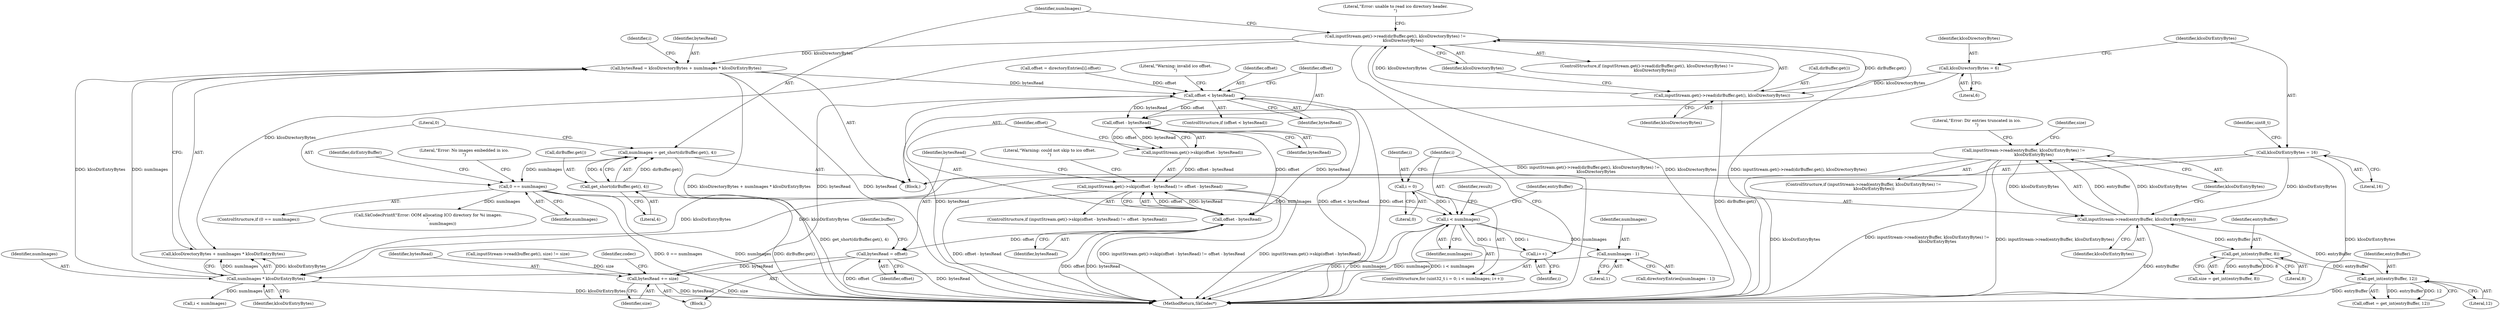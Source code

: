 digraph "0_Android_77c955200ddd1761d6ed7a6c1578349fedbb55e4@integer" {
"1000240" [label="(Call,bytesRead = kIcoDirectoryBytes + numImages * kIcoDirEntryBytes)"];
"1000117" [label="(Call,inputStream.get()->read(dirBuffer.get(), kIcoDirectoryBytes) !=\n            kIcoDirectoryBytes)"];
"1000118" [label="(Call,inputStream.get()->read(dirBuffer.get(), kIcoDirectoryBytes))"];
"1000106" [label="(Call,kIcoDirectoryBytes = 6)"];
"1000244" [label="(Call,numImages * kIcoDirEntryBytes)"];
"1000235" [label="(Call,numImages - 1)"];
"1000176" [label="(Call,i < numImages)"];
"1000179" [label="(Call,i++)"];
"1000173" [label="(Call,i = 0)"];
"1000138" [label="(Call,0 == numImages)"];
"1000132" [label="(Call,numImages = get_short(dirBuffer.get(), 4))"];
"1000134" [label="(Call,get_short(dirBuffer.get(), 4))"];
"1000184" [label="(Call,inputStream->read(entryBuffer, kIcoDirEntryBytes) !=\n                kIcoDirEntryBytes)"];
"1000185" [label="(Call,inputStream->read(entryBuffer, kIcoDirEntryBytes))"];
"1000207" [label="(Call,get_int(entryBuffer, 12))"];
"1000201" [label="(Call,get_int(entryBuffer, 8))"];
"1000110" [label="(Call,kIcoDirEntryBytes = 16)"];
"1000275" [label="(Call,offset < bytesRead)"];
"1000285" [label="(Call,offset - bytesRead)"];
"1000284" [label="(Call,inputStream.get()->skip(offset - bytesRead))"];
"1000283" [label="(Call,inputStream.get()->skip(offset - bytesRead) != offset - bytesRead)"];
"1000288" [label="(Call,offset - bytesRead)"];
"1000295" [label="(Call,bytesRead = offset)"];
"1000322" [label="(Call,bytesRead += size)"];
"1000188" [label="(Identifier,kIcoDirEntryBytes)"];
"1000240" [label="(Call,bytesRead = kIcoDirectoryBytes + numImages * kIcoDirEntryBytes)"];
"1000116" [label="(ControlStructure,if (inputStream.get()->read(dirBuffer.get(), kIcoDirectoryBytes) !=\n            kIcoDirectoryBytes))"];
"1000183" [label="(ControlStructure,if (inputStream->read(entryBuffer, kIcoDirEntryBytes) !=\n                kIcoDirEntryBytes))"];
"1000205" [label="(Call,offset = get_int(entryBuffer, 12))"];
"1000199" [label="(Call,size = get_int(entryBuffer, 8))"];
"1000285" [label="(Call,offset - bytesRead)"];
"1000186" [label="(Identifier,entryBuffer)"];
"1000235" [label="(Call,numImages - 1)"];
"1000257" [label="(Block,)"];
"1000327" [label="(Identifier,codec)"];
"1000110" [label="(Call,kIcoDirEntryBytes = 16)"];
"1000208" [label="(Identifier,entryBuffer)"];
"1000133" [label="(Identifier,numImages)"];
"1000119" [label="(Call,dirBuffer.get())"];
"1000134" [label="(Call,get_short(dirBuffer.get(), 4))"];
"1000202" [label="(Identifier,entryBuffer)"];
"1000140" [label="(Identifier,numImages)"];
"1000287" [label="(Identifier,bytesRead)"];
"1000290" [label="(Identifier,bytesRead)"];
"1000143" [label="(Literal,\"Error: No images embedded in ico.\n\")"];
"1000250" [label="(Identifier,i)"];
"1000280" [label="(Literal,\"Warning: invalid ico offset.\n\")"];
"1000132" [label="(Call,numImages = get_short(dirBuffer.get(), 4))"];
"1000293" [label="(Literal,\"Warning: could not skip to ico offset.\n\")"];
"1000180" [label="(Identifier,i)"];
"1000282" [label="(ControlStructure,if (inputStream.get()->skip(offset - bytesRead) != offset - bytesRead))"];
"1000241" [label="(Identifier,bytesRead)"];
"1000323" [label="(Identifier,bytesRead)"];
"1000121" [label="(Identifier,kIcoDirectoryBytes)"];
"1000286" [label="(Identifier,offset)"];
"1000200" [label="(Identifier,size)"];
"1000246" [label="(Identifier,kIcoDirEntryBytes)"];
"1000324" [label="(Identifier,size)"];
"1000289" [label="(Identifier,offset)"];
"1000322" [label="(Call,bytesRead += size)"];
"1000185" [label="(Call,inputStream->read(entryBuffer, kIcoDirEntryBytes))"];
"1000117" [label="(Call,inputStream.get()->read(dirBuffer.get(), kIcoDirectoryBytes) !=\n            kIcoDirectoryBytes)"];
"1000274" [label="(ControlStructure,if (offset < bytesRead))"];
"1000137" [label="(ControlStructure,if (0 == numImages))"];
"1000276" [label="(Identifier,offset)"];
"1000111" [label="(Identifier,kIcoDirEntryBytes)"];
"1000135" [label="(Call,dirBuffer.get())"];
"1000108" [label="(Literal,6)"];
"1000171" [label="(ControlStructure,for (uint32_t i = 0; i < numImages; i++))"];
"1000288" [label="(Call,offset - bytesRead)"];
"1000177" [label="(Identifier,i)"];
"1000284" [label="(Call,inputStream.get()->skip(offset - bytesRead))"];
"1000242" [label="(Call,kIcoDirectoryBytes + numImages * kIcoDirEntryBytes)"];
"1000244" [label="(Call,numImages * kIcoDirEntryBytes)"];
"1000233" [label="(Call,directoryEntries[numImages - 1])"];
"1000112" [label="(Literal,16)"];
"1000301" [label="(Identifier,buffer)"];
"1000174" [label="(Identifier,i)"];
"1000178" [label="(Identifier,numImages)"];
"1000124" [label="(Literal,\"Error: unable to read ico directory header.\n\")"];
"1000138" [label="(Call,0 == numImages)"];
"1000295" [label="(Call,bytesRead = offset)"];
"1000226" [label="(Identifier,result)"];
"1000115" [label="(Identifier,uint8_t)"];
"1000176" [label="(Call,i < numImages)"];
"1000283" [label="(Call,inputStream.get()->skip(offset - bytesRead) != offset - bytesRead)"];
"1000203" [label="(Literal,8)"];
"1000236" [label="(Identifier,numImages)"];
"1000120" [label="(Identifier,kIcoDirectoryBytes)"];
"1000139" [label="(Literal,0)"];
"1000201" [label="(Call,get_int(entryBuffer, 8))"];
"1000296" [label="(Identifier,bytesRead)"];
"1000307" [label="(Call,inputStream->read(buffer.get(), size) != size)"];
"1000245" [label="(Identifier,numImages)"];
"1000103" [label="(Block,)"];
"1000209" [label="(Literal,12)"];
"1000414" [label="(MethodReturn,SkCodec*)"];
"1000107" [label="(Identifier,kIcoDirectoryBytes)"];
"1000136" [label="(Literal,4)"];
"1000252" [label="(Call,i < numImages)"];
"1000187" [label="(Identifier,kIcoDirEntryBytes)"];
"1000184" [label="(Call,inputStream->read(entryBuffer, kIcoDirEntryBytes) !=\n                kIcoDirEntryBytes)"];
"1000207" [label="(Call,get_int(entryBuffer, 12))"];
"1000237" [label="(Literal,1)"];
"1000118" [label="(Call,inputStream.get()->read(dirBuffer.get(), kIcoDirectoryBytes))"];
"1000275" [label="(Call,offset < bytesRead)"];
"1000173" [label="(Call,i = 0)"];
"1000259" [label="(Call,offset = directoryEntries[i].offset)"];
"1000106" [label="(Call,kIcoDirectoryBytes = 6)"];
"1000156" [label="(Call,SkCodecPrintf(\"Error: OOM allocating ICO directory for %i images.\n\",\n                       numImages))"];
"1000191" [label="(Literal,\"Error: Dir entries truncated in ico.\n\")"];
"1000179" [label="(Call,i++)"];
"1000297" [label="(Identifier,offset)"];
"1000175" [label="(Literal,0)"];
"1000154" [label="(Identifier,dirEntryBuffer)"];
"1000277" [label="(Identifier,bytesRead)"];
"1000240" -> "1000103"  [label="AST: "];
"1000240" -> "1000242"  [label="CFG: "];
"1000241" -> "1000240"  [label="AST: "];
"1000242" -> "1000240"  [label="AST: "];
"1000250" -> "1000240"  [label="CFG: "];
"1000240" -> "1000414"  [label="DDG: kIcoDirectoryBytes + numImages * kIcoDirEntryBytes"];
"1000240" -> "1000414"  [label="DDG: bytesRead"];
"1000117" -> "1000240"  [label="DDG: kIcoDirectoryBytes"];
"1000244" -> "1000240"  [label="DDG: numImages"];
"1000244" -> "1000240"  [label="DDG: kIcoDirEntryBytes"];
"1000240" -> "1000275"  [label="DDG: bytesRead"];
"1000117" -> "1000116"  [label="AST: "];
"1000117" -> "1000121"  [label="CFG: "];
"1000118" -> "1000117"  [label="AST: "];
"1000121" -> "1000117"  [label="AST: "];
"1000124" -> "1000117"  [label="CFG: "];
"1000133" -> "1000117"  [label="CFG: "];
"1000117" -> "1000414"  [label="DDG: inputStream.get()->read(dirBuffer.get(), kIcoDirectoryBytes) !=\n            kIcoDirectoryBytes"];
"1000117" -> "1000414"  [label="DDG: kIcoDirectoryBytes"];
"1000117" -> "1000414"  [label="DDG: inputStream.get()->read(dirBuffer.get(), kIcoDirectoryBytes)"];
"1000118" -> "1000117"  [label="DDG: dirBuffer.get()"];
"1000118" -> "1000117"  [label="DDG: kIcoDirectoryBytes"];
"1000117" -> "1000242"  [label="DDG: kIcoDirectoryBytes"];
"1000118" -> "1000120"  [label="CFG: "];
"1000119" -> "1000118"  [label="AST: "];
"1000120" -> "1000118"  [label="AST: "];
"1000121" -> "1000118"  [label="CFG: "];
"1000118" -> "1000414"  [label="DDG: dirBuffer.get()"];
"1000106" -> "1000118"  [label="DDG: kIcoDirectoryBytes"];
"1000106" -> "1000103"  [label="AST: "];
"1000106" -> "1000108"  [label="CFG: "];
"1000107" -> "1000106"  [label="AST: "];
"1000108" -> "1000106"  [label="AST: "];
"1000111" -> "1000106"  [label="CFG: "];
"1000244" -> "1000242"  [label="AST: "];
"1000244" -> "1000246"  [label="CFG: "];
"1000245" -> "1000244"  [label="AST: "];
"1000246" -> "1000244"  [label="AST: "];
"1000242" -> "1000244"  [label="CFG: "];
"1000244" -> "1000414"  [label="DDG: kIcoDirEntryBytes"];
"1000244" -> "1000242"  [label="DDG: numImages"];
"1000244" -> "1000242"  [label="DDG: kIcoDirEntryBytes"];
"1000235" -> "1000244"  [label="DDG: numImages"];
"1000184" -> "1000244"  [label="DDG: kIcoDirEntryBytes"];
"1000110" -> "1000244"  [label="DDG: kIcoDirEntryBytes"];
"1000244" -> "1000252"  [label="DDG: numImages"];
"1000235" -> "1000233"  [label="AST: "];
"1000235" -> "1000237"  [label="CFG: "];
"1000236" -> "1000235"  [label="AST: "];
"1000237" -> "1000235"  [label="AST: "];
"1000233" -> "1000235"  [label="CFG: "];
"1000176" -> "1000235"  [label="DDG: numImages"];
"1000176" -> "1000171"  [label="AST: "];
"1000176" -> "1000178"  [label="CFG: "];
"1000177" -> "1000176"  [label="AST: "];
"1000178" -> "1000176"  [label="AST: "];
"1000186" -> "1000176"  [label="CFG: "];
"1000226" -> "1000176"  [label="CFG: "];
"1000176" -> "1000414"  [label="DDG: numImages"];
"1000176" -> "1000414"  [label="DDG: i < numImages"];
"1000176" -> "1000414"  [label="DDG: i"];
"1000179" -> "1000176"  [label="DDG: i"];
"1000173" -> "1000176"  [label="DDG: i"];
"1000138" -> "1000176"  [label="DDG: numImages"];
"1000176" -> "1000179"  [label="DDG: i"];
"1000179" -> "1000171"  [label="AST: "];
"1000179" -> "1000180"  [label="CFG: "];
"1000180" -> "1000179"  [label="AST: "];
"1000177" -> "1000179"  [label="CFG: "];
"1000173" -> "1000171"  [label="AST: "];
"1000173" -> "1000175"  [label="CFG: "];
"1000174" -> "1000173"  [label="AST: "];
"1000175" -> "1000173"  [label="AST: "];
"1000177" -> "1000173"  [label="CFG: "];
"1000138" -> "1000137"  [label="AST: "];
"1000138" -> "1000140"  [label="CFG: "];
"1000139" -> "1000138"  [label="AST: "];
"1000140" -> "1000138"  [label="AST: "];
"1000143" -> "1000138"  [label="CFG: "];
"1000154" -> "1000138"  [label="CFG: "];
"1000138" -> "1000414"  [label="DDG: numImages"];
"1000138" -> "1000414"  [label="DDG: 0 == numImages"];
"1000132" -> "1000138"  [label="DDG: numImages"];
"1000138" -> "1000156"  [label="DDG: numImages"];
"1000132" -> "1000103"  [label="AST: "];
"1000132" -> "1000134"  [label="CFG: "];
"1000133" -> "1000132"  [label="AST: "];
"1000134" -> "1000132"  [label="AST: "];
"1000139" -> "1000132"  [label="CFG: "];
"1000132" -> "1000414"  [label="DDG: get_short(dirBuffer.get(), 4)"];
"1000134" -> "1000132"  [label="DDG: dirBuffer.get()"];
"1000134" -> "1000132"  [label="DDG: 4"];
"1000134" -> "1000136"  [label="CFG: "];
"1000135" -> "1000134"  [label="AST: "];
"1000136" -> "1000134"  [label="AST: "];
"1000134" -> "1000414"  [label="DDG: dirBuffer.get()"];
"1000184" -> "1000183"  [label="AST: "];
"1000184" -> "1000188"  [label="CFG: "];
"1000185" -> "1000184"  [label="AST: "];
"1000188" -> "1000184"  [label="AST: "];
"1000191" -> "1000184"  [label="CFG: "];
"1000200" -> "1000184"  [label="CFG: "];
"1000184" -> "1000414"  [label="DDG: inputStream->read(entryBuffer, kIcoDirEntryBytes)"];
"1000184" -> "1000414"  [label="DDG: kIcoDirEntryBytes"];
"1000184" -> "1000414"  [label="DDG: inputStream->read(entryBuffer, kIcoDirEntryBytes) !=\n                kIcoDirEntryBytes"];
"1000185" -> "1000184"  [label="DDG: entryBuffer"];
"1000185" -> "1000184"  [label="DDG: kIcoDirEntryBytes"];
"1000184" -> "1000185"  [label="DDG: kIcoDirEntryBytes"];
"1000185" -> "1000187"  [label="CFG: "];
"1000186" -> "1000185"  [label="AST: "];
"1000187" -> "1000185"  [label="AST: "];
"1000188" -> "1000185"  [label="CFG: "];
"1000185" -> "1000414"  [label="DDG: entryBuffer"];
"1000207" -> "1000185"  [label="DDG: entryBuffer"];
"1000110" -> "1000185"  [label="DDG: kIcoDirEntryBytes"];
"1000185" -> "1000201"  [label="DDG: entryBuffer"];
"1000207" -> "1000205"  [label="AST: "];
"1000207" -> "1000209"  [label="CFG: "];
"1000208" -> "1000207"  [label="AST: "];
"1000209" -> "1000207"  [label="AST: "];
"1000205" -> "1000207"  [label="CFG: "];
"1000207" -> "1000414"  [label="DDG: entryBuffer"];
"1000207" -> "1000205"  [label="DDG: entryBuffer"];
"1000207" -> "1000205"  [label="DDG: 12"];
"1000201" -> "1000207"  [label="DDG: entryBuffer"];
"1000201" -> "1000199"  [label="AST: "];
"1000201" -> "1000203"  [label="CFG: "];
"1000202" -> "1000201"  [label="AST: "];
"1000203" -> "1000201"  [label="AST: "];
"1000199" -> "1000201"  [label="CFG: "];
"1000201" -> "1000199"  [label="DDG: entryBuffer"];
"1000201" -> "1000199"  [label="DDG: 8"];
"1000110" -> "1000103"  [label="AST: "];
"1000110" -> "1000112"  [label="CFG: "];
"1000111" -> "1000110"  [label="AST: "];
"1000112" -> "1000110"  [label="AST: "];
"1000115" -> "1000110"  [label="CFG: "];
"1000110" -> "1000414"  [label="DDG: kIcoDirEntryBytes"];
"1000275" -> "1000274"  [label="AST: "];
"1000275" -> "1000277"  [label="CFG: "];
"1000276" -> "1000275"  [label="AST: "];
"1000277" -> "1000275"  [label="AST: "];
"1000280" -> "1000275"  [label="CFG: "];
"1000286" -> "1000275"  [label="CFG: "];
"1000275" -> "1000414"  [label="DDG: offset < bytesRead"];
"1000275" -> "1000414"  [label="DDG: offset"];
"1000275" -> "1000414"  [label="DDG: bytesRead"];
"1000259" -> "1000275"  [label="DDG: offset"];
"1000322" -> "1000275"  [label="DDG: bytesRead"];
"1000275" -> "1000285"  [label="DDG: offset"];
"1000275" -> "1000285"  [label="DDG: bytesRead"];
"1000285" -> "1000284"  [label="AST: "];
"1000285" -> "1000287"  [label="CFG: "];
"1000286" -> "1000285"  [label="AST: "];
"1000287" -> "1000285"  [label="AST: "];
"1000284" -> "1000285"  [label="CFG: "];
"1000285" -> "1000284"  [label="DDG: offset"];
"1000285" -> "1000284"  [label="DDG: bytesRead"];
"1000285" -> "1000288"  [label="DDG: offset"];
"1000285" -> "1000288"  [label="DDG: bytesRead"];
"1000284" -> "1000283"  [label="AST: "];
"1000289" -> "1000284"  [label="CFG: "];
"1000284" -> "1000283"  [label="DDG: offset - bytesRead"];
"1000283" -> "1000282"  [label="AST: "];
"1000283" -> "1000288"  [label="CFG: "];
"1000288" -> "1000283"  [label="AST: "];
"1000293" -> "1000283"  [label="CFG: "];
"1000296" -> "1000283"  [label="CFG: "];
"1000283" -> "1000414"  [label="DDG: inputStream.get()->skip(offset - bytesRead)"];
"1000283" -> "1000414"  [label="DDG: offset - bytesRead"];
"1000283" -> "1000414"  [label="DDG: inputStream.get()->skip(offset - bytesRead) != offset - bytesRead"];
"1000288" -> "1000283"  [label="DDG: offset"];
"1000288" -> "1000283"  [label="DDG: bytesRead"];
"1000288" -> "1000290"  [label="CFG: "];
"1000289" -> "1000288"  [label="AST: "];
"1000290" -> "1000288"  [label="AST: "];
"1000288" -> "1000414"  [label="DDG: bytesRead"];
"1000288" -> "1000414"  [label="DDG: offset"];
"1000288" -> "1000295"  [label="DDG: offset"];
"1000295" -> "1000257"  [label="AST: "];
"1000295" -> "1000297"  [label="CFG: "];
"1000296" -> "1000295"  [label="AST: "];
"1000297" -> "1000295"  [label="AST: "];
"1000301" -> "1000295"  [label="CFG: "];
"1000295" -> "1000414"  [label="DDG: bytesRead"];
"1000295" -> "1000414"  [label="DDG: offset"];
"1000295" -> "1000322"  [label="DDG: bytesRead"];
"1000322" -> "1000257"  [label="AST: "];
"1000322" -> "1000324"  [label="CFG: "];
"1000323" -> "1000322"  [label="AST: "];
"1000324" -> "1000322"  [label="AST: "];
"1000327" -> "1000322"  [label="CFG: "];
"1000322" -> "1000414"  [label="DDG: size"];
"1000322" -> "1000414"  [label="DDG: bytesRead"];
"1000307" -> "1000322"  [label="DDG: size"];
}
